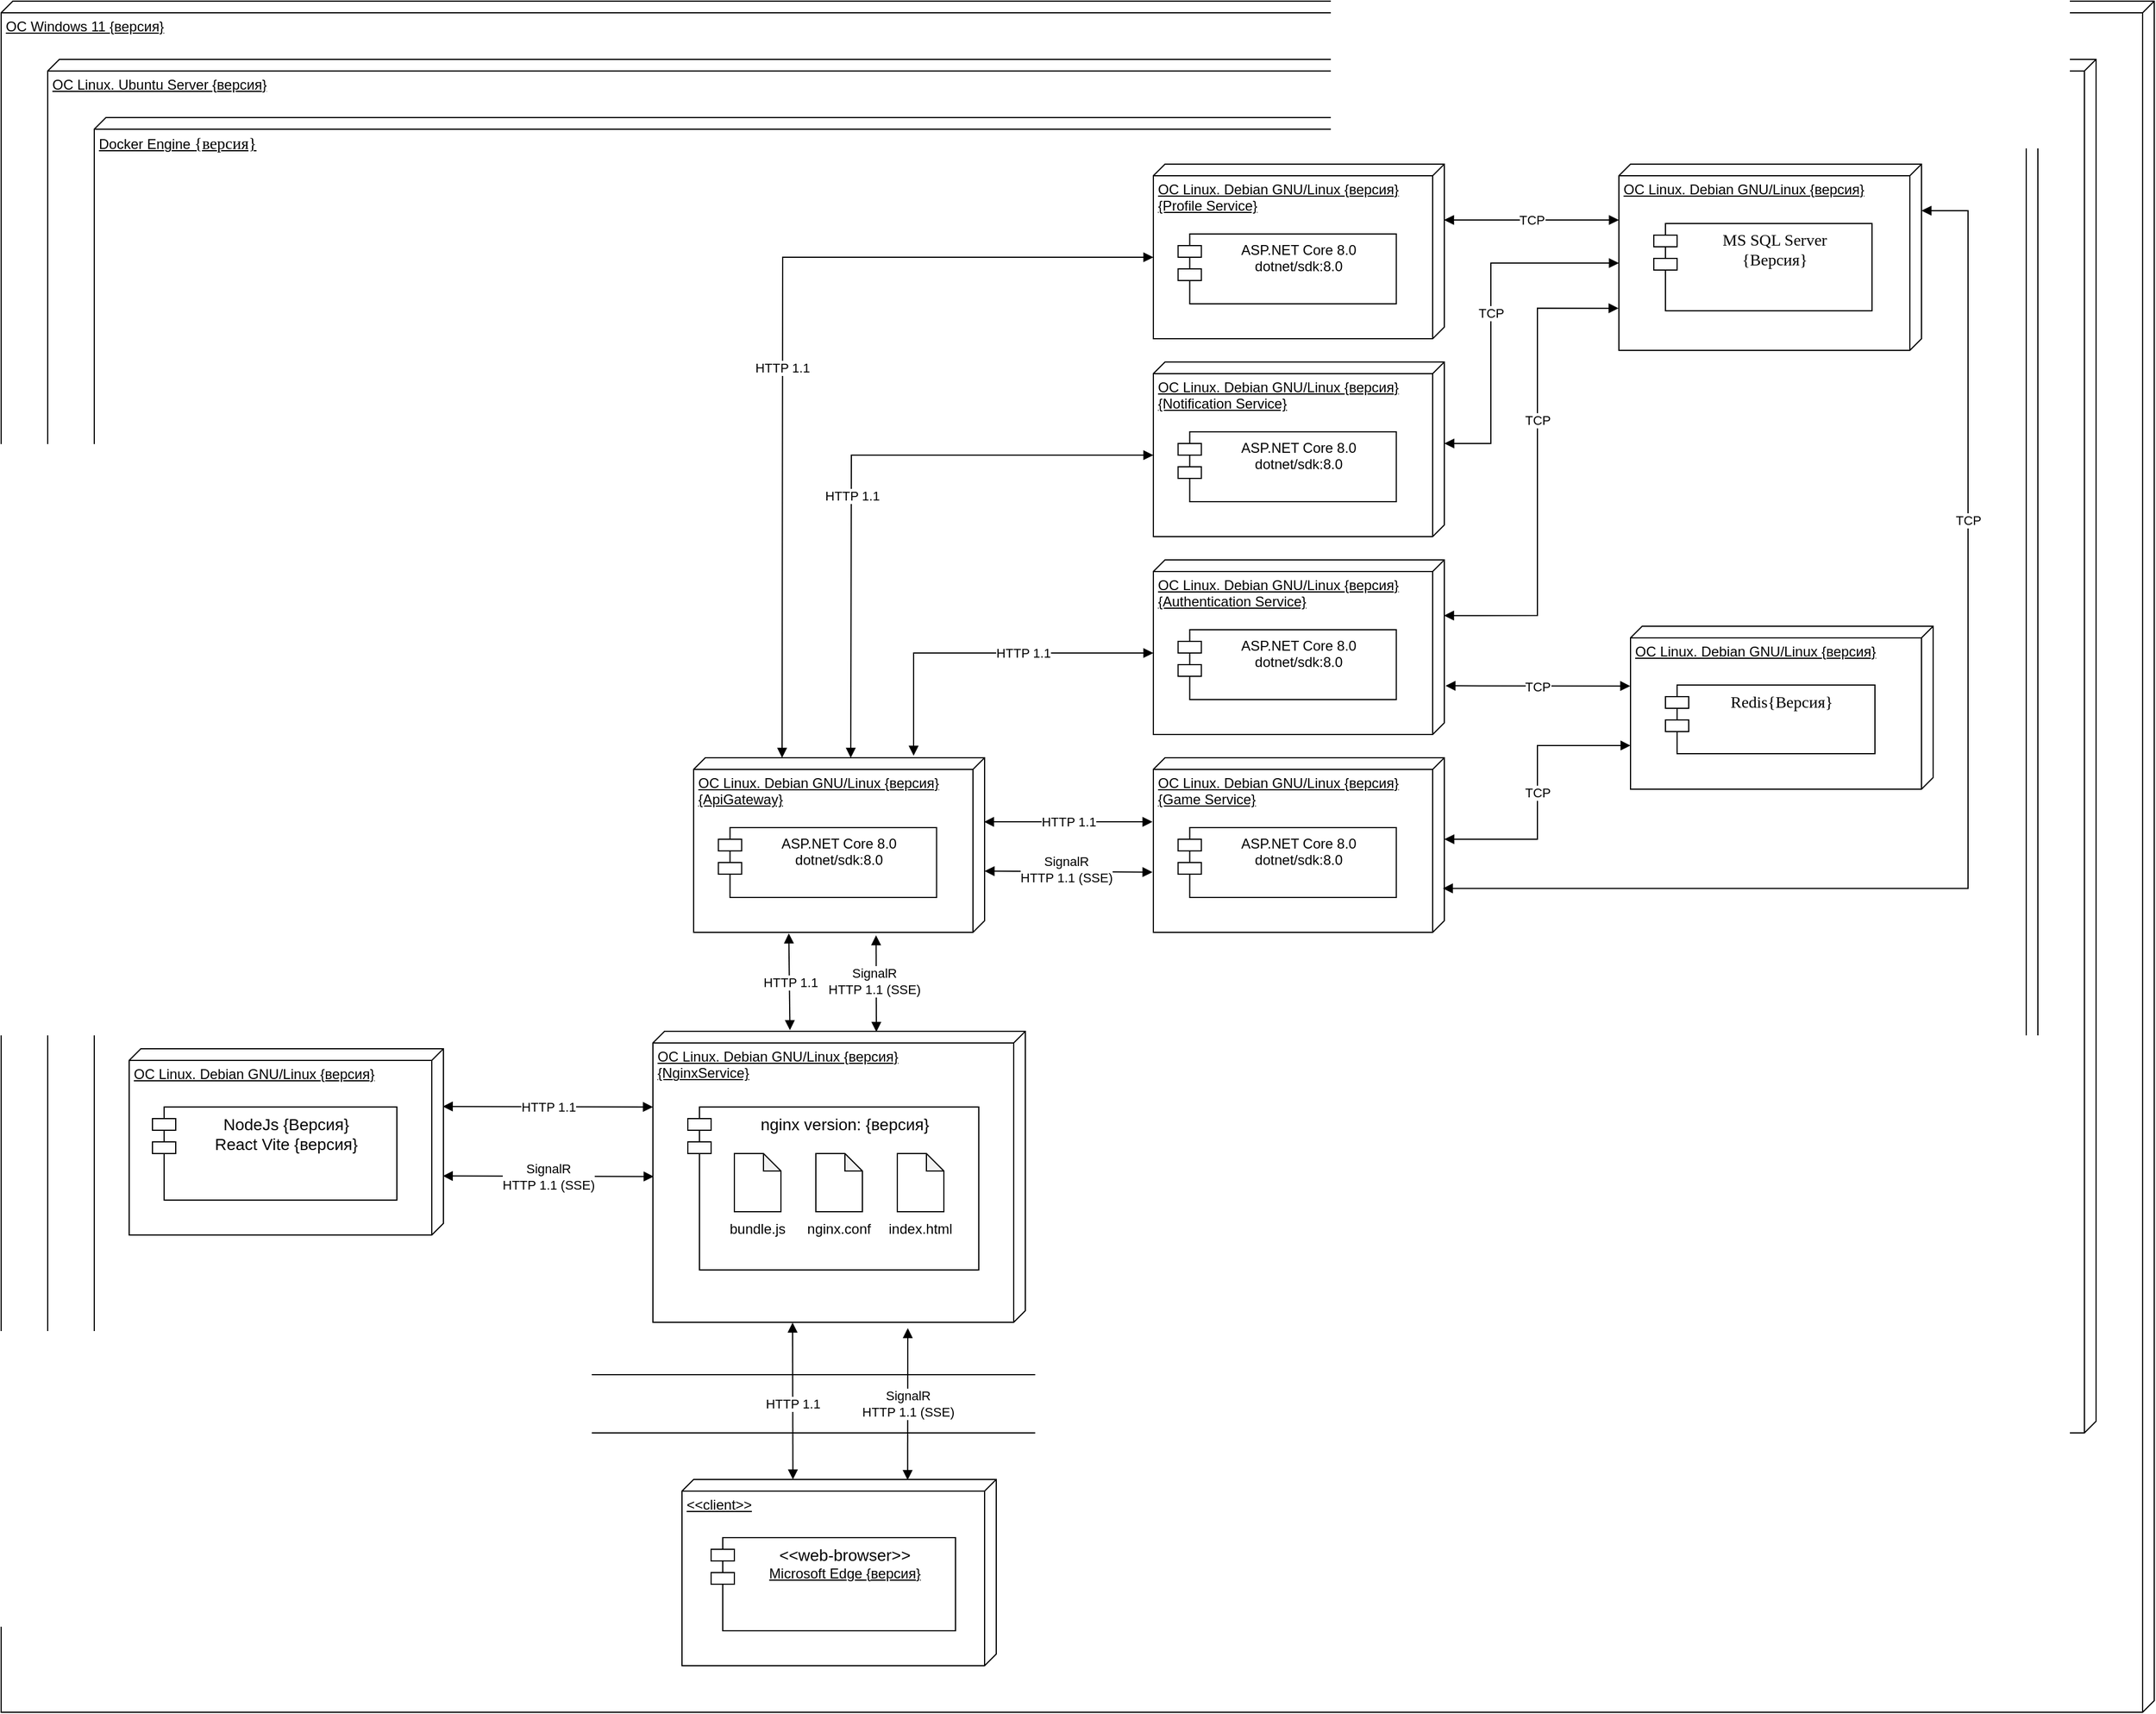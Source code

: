 <mxfile version="25.0.3" pages="2">
  <diagram name="Page-1" id="-ow4DpQ6KdscyZ0m3crN">
    <mxGraphModel dx="3110" dy="-140" grid="1" gridSize="10" guides="1" tooltips="1" connect="1" arrows="1" fold="1" page="1" pageScale="1" pageWidth="850" pageHeight="1100" math="0" shadow="0">
      <root>
        <mxCell id="0" />
        <mxCell id="1" parent="0" />
        <mxCell id="ckAOM5WRGEyRrlcUhF3o-15" value="&lt;div&gt;OC Windows 11 {версия}&lt;/div&gt;" style="verticalAlign=top;align=left;spacingTop=8;spacingLeft=2;spacingRight=12;shape=cube;size=10;direction=south;fontStyle=4;html=1;whiteSpace=wrap;" vertex="1" parent="1">
          <mxGeometry x="-1180" y="1270" width="1850" height="1470" as="geometry" />
        </mxCell>
        <mxCell id="ckAOM5WRGEyRrlcUhF3o-13" value="ОС Linux. Ubuntu Server {версия}&lt;div&gt;&lt;br&gt;&lt;/div&gt;" style="verticalAlign=top;align=left;spacingTop=8;spacingLeft=2;spacingRight=12;shape=cube;size=10;direction=south;fontStyle=4;html=1;whiteSpace=wrap;" vertex="1" parent="1">
          <mxGeometry x="-1140" y="1320" width="1760" height="1180" as="geometry" />
        </mxCell>
        <mxCell id="ckAOM5WRGEyRrlcUhF3o-14" value="&lt;div&gt;Docker Engine&amp;nbsp;&lt;span style=&quot;font-family: &amp;quot;Times New Roman&amp;quot;; font-size: 14px; text-align: center; background-color: initial;&quot;&gt;{версия}&lt;/span&gt;&lt;/div&gt;" style="verticalAlign=top;align=left;spacingTop=8;spacingLeft=2;spacingRight=12;shape=cube;size=10;direction=south;fontStyle=4;html=1;whiteSpace=wrap;" vertex="1" parent="1">
          <mxGeometry x="-1100" y="1370" width="1670" height="1080" as="geometry" />
        </mxCell>
        <mxCell id="ckAOM5WRGEyRrlcUhF3o-2" value="ОС Linux. Debian GNU/Linux {версия}&lt;div&gt;{NginxService}&lt;/div&gt;" style="verticalAlign=top;align=left;spacingTop=8;spacingLeft=2;spacingRight=12;shape=cube;size=10;direction=south;fontStyle=4;html=1;whiteSpace=wrap;" vertex="1" parent="1">
          <mxGeometry x="-620" y="2155" width="320" height="250" as="geometry" />
        </mxCell>
        <mxCell id="ckAOM5WRGEyRrlcUhF3o-3" value="&lt;div&gt;&lt;span style=&quot;font-size: 14px;&quot;&gt;&lt;font face=&quot;Helvetica&quot;&gt;nginx version: {версия}&lt;/font&gt;&lt;/span&gt;&lt;/div&gt;" style="shape=module;align=left;spacingLeft=20;align=center;verticalAlign=top;whiteSpace=wrap;html=1;" vertex="1" parent="1">
          <mxGeometry x="-590" y="2220" width="250" height="140" as="geometry" />
        </mxCell>
        <mxCell id="ckAOM5WRGEyRrlcUhF3o-12" value="" style="group" vertex="1" connectable="0" parent="1">
          <mxGeometry x="-560" y="2260" width="200" height="80" as="geometry" />
        </mxCell>
        <mxCell id="ckAOM5WRGEyRrlcUhF3o-4" value="" style="shape=note;whiteSpace=wrap;html=1;backgroundOutline=1;darkOpacity=0.05;size=15;" vertex="1" parent="ckAOM5WRGEyRrlcUhF3o-12">
          <mxGeometry x="150" width="40" height="50" as="geometry" />
        </mxCell>
        <mxCell id="ckAOM5WRGEyRrlcUhF3o-5" value="index.html" style="text;html=1;align=center;verticalAlign=middle;whiteSpace=wrap;rounded=0;" vertex="1" parent="ckAOM5WRGEyRrlcUhF3o-12">
          <mxGeometry x="140" y="50" width="60" height="30" as="geometry" />
        </mxCell>
        <mxCell id="ckAOM5WRGEyRrlcUhF3o-8" value="" style="shape=note;whiteSpace=wrap;html=1;backgroundOutline=1;darkOpacity=0.05;size=15;" vertex="1" parent="ckAOM5WRGEyRrlcUhF3o-12">
          <mxGeometry x="80" width="40" height="50" as="geometry" />
        </mxCell>
        <mxCell id="ckAOM5WRGEyRrlcUhF3o-9" value="nginx.conf" style="text;html=1;align=center;verticalAlign=middle;whiteSpace=wrap;rounded=0;" vertex="1" parent="ckAOM5WRGEyRrlcUhF3o-12">
          <mxGeometry x="70" y="50" width="60" height="30" as="geometry" />
        </mxCell>
        <mxCell id="ckAOM5WRGEyRrlcUhF3o-10" value="" style="shape=note;whiteSpace=wrap;html=1;backgroundOutline=1;darkOpacity=0.05;size=15;" vertex="1" parent="ckAOM5WRGEyRrlcUhF3o-12">
          <mxGeometry x="10" width="40" height="50" as="geometry" />
        </mxCell>
        <mxCell id="ckAOM5WRGEyRrlcUhF3o-11" value="bundle.js" style="text;html=1;align=center;verticalAlign=middle;whiteSpace=wrap;rounded=0;" vertex="1" parent="ckAOM5WRGEyRrlcUhF3o-12">
          <mxGeometry y="50" width="60" height="30" as="geometry" />
        </mxCell>
        <mxCell id="ckAOM5WRGEyRrlcUhF3o-16" value="ОС Linux. Debian GNU/Linux {версия}&lt;div&gt;&lt;br&gt;&lt;/div&gt;" style="verticalAlign=top;align=left;spacingTop=8;spacingLeft=2;spacingRight=12;shape=cube;size=10;direction=south;fontStyle=4;html=1;whiteSpace=wrap;" vertex="1" parent="1">
          <mxGeometry x="-1070" y="2170" width="270" height="160" as="geometry" />
        </mxCell>
        <mxCell id="ckAOM5WRGEyRrlcUhF3o-17" value="&lt;span style=&quot;font-size: 14px;&quot;&gt;NodeJs {Версия}&lt;/span&gt;&lt;div&gt;&lt;span style=&quot;font-size: 14px;&quot;&gt;React Vite {версия}&lt;/span&gt;&lt;/div&gt;" style="shape=module;align=left;spacingLeft=20;align=center;verticalAlign=top;whiteSpace=wrap;html=1;" vertex="1" parent="1">
          <mxGeometry x="-1050" y="2220" width="210" height="80" as="geometry" />
        </mxCell>
        <mxCell id="ckAOM5WRGEyRrlcUhF3o-20" value="" style="endArrow=block;html=1;rounded=0;exitX=0.31;exitY=0.002;exitDx=0;exitDy=0;exitPerimeter=0;startArrow=block;startFill=1;endFill=1;" edge="1" parent="1" source="ckAOM5WRGEyRrlcUhF3o-16">
          <mxGeometry relative="1" as="geometry">
            <mxPoint x="-780" y="2220" as="sourcePoint" />
            <mxPoint x="-620" y="2220" as="targetPoint" />
          </mxGeometry>
        </mxCell>
        <mxCell id="ckAOM5WRGEyRrlcUhF3o-21" value="HTTP 1.1" style="edgeLabel;resizable=0;html=1;;align=center;verticalAlign=middle;" connectable="0" vertex="1" parent="ckAOM5WRGEyRrlcUhF3o-20">
          <mxGeometry relative="1" as="geometry" />
        </mxCell>
        <mxCell id="ckAOM5WRGEyRrlcUhF3o-25" value="" style="endArrow=block;html=1;rounded=0;exitX=0.683;exitY=0.002;exitDx=0;exitDy=0;exitPerimeter=0;entryX=0.499;entryY=0.998;entryDx=0;entryDy=0;entryPerimeter=0;startArrow=block;startFill=1;endFill=1;" edge="1" parent="1" source="ckAOM5WRGEyRrlcUhF3o-16" target="ckAOM5WRGEyRrlcUhF3o-2">
          <mxGeometry relative="1" as="geometry">
            <mxPoint x="-790" y="2280" as="sourcePoint" />
            <mxPoint x="-640" y="2280" as="targetPoint" />
          </mxGeometry>
        </mxCell>
        <mxCell id="ckAOM5WRGEyRrlcUhF3o-26" value="&lt;div&gt;SignalR&lt;/div&gt;HTTP 1.1 (SSE)" style="edgeLabel;resizable=0;html=1;;align=center;verticalAlign=middle;" connectable="0" vertex="1" parent="ckAOM5WRGEyRrlcUhF3o-25">
          <mxGeometry relative="1" as="geometry" />
        </mxCell>
        <mxCell id="ckAOM5WRGEyRrlcUhF3o-27" value="&lt;div&gt;&amp;lt;&amp;lt;client&amp;gt;&amp;gt;&lt;/div&gt;" style="verticalAlign=top;align=left;spacingTop=8;spacingLeft=2;spacingRight=12;shape=cube;size=10;direction=south;fontStyle=4;html=1;whiteSpace=wrap;" vertex="1" parent="1">
          <mxGeometry x="-595" y="2540" width="270" height="160" as="geometry" />
        </mxCell>
        <mxCell id="ckAOM5WRGEyRrlcUhF3o-28" value="&lt;span style=&quot;font-size: 14px;&quot;&gt;&amp;lt;&amp;lt;web-browser&amp;gt;&amp;gt;&lt;/span&gt;&lt;div&gt;&lt;span style=&quot;text-align: left; text-decoration-line: underline;&quot;&gt;Microsoft Edge {версия}&lt;/span&gt;&lt;/div&gt;" style="shape=module;align=left;spacingLeft=20;align=center;verticalAlign=top;whiteSpace=wrap;html=1;" vertex="1" parent="1">
          <mxGeometry x="-570" y="2590" width="210" height="80" as="geometry" />
        </mxCell>
        <mxCell id="ckAOM5WRGEyRrlcUhF3o-29" value="" style="endArrow=block;html=1;rounded=0;startArrow=block;startFill=1;endFill=1;entryX=0.003;entryY=0.282;entryDx=0;entryDy=0;entryPerimeter=0;" edge="1" parent="1" target="ckAOM5WRGEyRrlcUhF3o-27">
          <mxGeometry relative="1" as="geometry">
            <mxPoint x="-401" y="2410" as="sourcePoint" />
            <mxPoint x="-470" y="2470" as="targetPoint" />
          </mxGeometry>
        </mxCell>
        <mxCell id="ckAOM5WRGEyRrlcUhF3o-30" value="&lt;div&gt;SignalR&lt;/div&gt;HTTP 1.1 (SSE)" style="edgeLabel;resizable=0;html=1;;align=center;verticalAlign=middle;" connectable="0" vertex="1" parent="ckAOM5WRGEyRrlcUhF3o-29">
          <mxGeometry relative="1" as="geometry" />
        </mxCell>
        <mxCell id="ckAOM5WRGEyRrlcUhF3o-31" value="" style="endArrow=block;html=1;rounded=0;exitX=1.001;exitY=0.625;exitDx=0;exitDy=0;exitPerimeter=0;startArrow=block;startFill=1;endFill=1;entryX=0;entryY=0.647;entryDx=0;entryDy=0;entryPerimeter=0;" edge="1" parent="1" source="ckAOM5WRGEyRrlcUhF3o-2" target="ckAOM5WRGEyRrlcUhF3o-27">
          <mxGeometry relative="1" as="geometry">
            <mxPoint x="-791" y="2230" as="sourcePoint" />
            <mxPoint x="-610" y="2230" as="targetPoint" />
          </mxGeometry>
        </mxCell>
        <mxCell id="ckAOM5WRGEyRrlcUhF3o-32" value="HTTP 1.1" style="edgeLabel;resizable=0;html=1;;align=center;verticalAlign=middle;" connectable="0" vertex="1" parent="ckAOM5WRGEyRrlcUhF3o-31">
          <mxGeometry relative="1" as="geometry">
            <mxPoint y="2" as="offset" />
          </mxGeometry>
        </mxCell>
        <mxCell id="ckAOM5WRGEyRrlcUhF3o-37" value="ОС Linux. Debian GNU/Linux {версия}&lt;div&gt;{ApiGateway}&lt;/div&gt;" style="verticalAlign=top;align=left;spacingTop=8;spacingLeft=2;spacingRight=12;shape=cube;size=10;direction=south;fontStyle=4;html=1;whiteSpace=wrap;" vertex="1" parent="1">
          <mxGeometry x="-585" y="1920" width="250" height="150" as="geometry" />
        </mxCell>
        <mxCell id="ckAOM5WRGEyRrlcUhF3o-38" value="ASP.NET Core 8.0&lt;div&gt;dotnet/sdk:8.0&lt;/div&gt;" style="shape=module;align=left;spacingLeft=20;align=center;verticalAlign=top;whiteSpace=wrap;html=1;" vertex="1" parent="1">
          <mxGeometry x="-563.75" y="1980" width="187.5" height="60" as="geometry" />
        </mxCell>
        <mxCell id="ckAOM5WRGEyRrlcUhF3o-48" value="" style="endArrow=block;html=1;rounded=0;exitX=1.006;exitY=0.673;exitDx=0;exitDy=0;exitPerimeter=0;startArrow=block;startFill=1;endFill=1;entryX=-0.004;entryY=0.632;entryDx=0;entryDy=0;entryPerimeter=0;" edge="1" parent="1" source="ckAOM5WRGEyRrlcUhF3o-37" target="ckAOM5WRGEyRrlcUhF3o-2">
          <mxGeometry relative="1" as="geometry">
            <mxPoint x="-655.5" y="2090" as="sourcePoint" />
            <mxPoint x="-474.5" y="2090" as="targetPoint" />
          </mxGeometry>
        </mxCell>
        <mxCell id="ckAOM5WRGEyRrlcUhF3o-49" value="HTTP 1.1" style="edgeLabel;resizable=0;html=1;;align=center;verticalAlign=middle;" connectable="0" vertex="1" parent="ckAOM5WRGEyRrlcUhF3o-48">
          <mxGeometry relative="1" as="geometry" />
        </mxCell>
        <mxCell id="ckAOM5WRGEyRrlcUhF3o-51" value="" style="endArrow=block;html=1;rounded=0;entryX=1.017;entryY=0.373;entryDx=0;entryDy=0;entryPerimeter=0;startArrow=block;startFill=1;endFill=1;exitX=0.002;exitY=0.4;exitDx=0;exitDy=0;exitPerimeter=0;" edge="1" parent="1" source="ckAOM5WRGEyRrlcUhF3o-2" target="ckAOM5WRGEyRrlcUhF3o-37">
          <mxGeometry relative="1" as="geometry">
            <mxPoint x="-430" y="2150" as="sourcePoint" />
            <mxPoint x="-609" y="2290" as="targetPoint" />
          </mxGeometry>
        </mxCell>
        <mxCell id="ckAOM5WRGEyRrlcUhF3o-52" value="&lt;div&gt;SignalR&lt;/div&gt;HTTP 1.1 (SSE)" style="edgeLabel;resizable=0;html=1;;align=center;verticalAlign=middle;" connectable="0" vertex="1" parent="ckAOM5WRGEyRrlcUhF3o-51">
          <mxGeometry relative="1" as="geometry">
            <mxPoint x="-2" y="-2" as="offset" />
          </mxGeometry>
        </mxCell>
        <mxCell id="ckAOM5WRGEyRrlcUhF3o-53" value="" style="group" vertex="1" connectable="0" parent="1">
          <mxGeometry x="220" y="1807" width="260" height="140" as="geometry" />
        </mxCell>
        <mxCell id="ckAOM5WRGEyRrlcUhF3o-35" value="ОС Linux. Debian GNU/Linux {версия}" style="verticalAlign=top;align=left;spacingTop=8;spacingLeft=2;spacingRight=12;shape=cube;size=10;direction=south;fontStyle=4;html=1;whiteSpace=wrap;" vertex="1" parent="ckAOM5WRGEyRrlcUhF3o-53">
          <mxGeometry width="260" height="140" as="geometry" />
        </mxCell>
        <mxCell id="ckAOM5WRGEyRrlcUhF3o-36" value="&lt;font face=&quot;Times New Roman&quot;&gt;&lt;span style=&quot;font-size: 14px;&quot;&gt;Redis&lt;/span&gt;&lt;/font&gt;&lt;span style=&quot;font-size: 14px; font-family: &amp;quot;Times New Roman&amp;quot;; background-color: initial;&quot;&gt;{Версия}&lt;/span&gt;" style="shape=module;align=left;spacingLeft=20;align=center;verticalAlign=top;whiteSpace=wrap;html=1;" vertex="1" parent="ckAOM5WRGEyRrlcUhF3o-53">
          <mxGeometry x="30" y="50.5" width="180" height="59" as="geometry" />
        </mxCell>
        <mxCell id="ckAOM5WRGEyRrlcUhF3o-54" value="" style="group" vertex="1" connectable="0" parent="1">
          <mxGeometry x="210" y="1410" width="260" height="160" as="geometry" />
        </mxCell>
        <mxCell id="ckAOM5WRGEyRrlcUhF3o-33" value="ОС Linux. Debian GNU/Linux {версия}" style="verticalAlign=top;align=left;spacingTop=8;spacingLeft=2;spacingRight=12;shape=cube;size=10;direction=south;fontStyle=4;html=1;whiteSpace=wrap;" vertex="1" parent="ckAOM5WRGEyRrlcUhF3o-54">
          <mxGeometry width="260" height="160" as="geometry" />
        </mxCell>
        <mxCell id="ckAOM5WRGEyRrlcUhF3o-34" value="&lt;span style=&quot;font-family: &amp;quot;Times New Roman&amp;quot;; font-size: 14px;&quot;&gt;MS SQL Server&lt;/span&gt;&lt;div&gt;&lt;font face=&quot;Times New Roman&quot;&gt;&lt;span style=&quot;font-size: 14px;&quot;&gt;{Версия}&lt;/span&gt;&lt;/font&gt;&lt;br&gt;&lt;/div&gt;" style="shape=module;align=left;spacingLeft=20;align=center;verticalAlign=top;whiteSpace=wrap;html=1;" vertex="1" parent="ckAOM5WRGEyRrlcUhF3o-54">
          <mxGeometry x="30" y="51" width="187.5" height="75" as="geometry" />
        </mxCell>
        <mxCell id="ckAOM5WRGEyRrlcUhF3o-55" value="" style="group" vertex="1" connectable="0" parent="1">
          <mxGeometry x="-190" y="1750" width="250" height="150" as="geometry" />
        </mxCell>
        <mxCell id="ckAOM5WRGEyRrlcUhF3o-44" value="ОС Linux. Debian GNU/Linux {версия}&lt;div&gt;{Authentication Service}&lt;/div&gt;" style="verticalAlign=top;align=left;spacingTop=8;spacingLeft=2;spacingRight=12;shape=cube;size=10;direction=south;fontStyle=4;html=1;whiteSpace=wrap;" vertex="1" parent="ckAOM5WRGEyRrlcUhF3o-55">
          <mxGeometry width="250" height="150" as="geometry" />
        </mxCell>
        <mxCell id="ckAOM5WRGEyRrlcUhF3o-45" value="ASP.NET Core 8.0&lt;div&gt;dotnet/sdk:8.0&lt;/div&gt;" style="shape=module;align=left;spacingLeft=20;align=center;verticalAlign=top;whiteSpace=wrap;html=1;" vertex="1" parent="ckAOM5WRGEyRrlcUhF3o-55">
          <mxGeometry x="21.25" y="60" width="187.5" height="60" as="geometry" />
        </mxCell>
        <mxCell id="ckAOM5WRGEyRrlcUhF3o-56" value="" style="group" vertex="1" connectable="0" parent="1">
          <mxGeometry x="-190" y="1920" width="250" height="150" as="geometry" />
        </mxCell>
        <mxCell id="ckAOM5WRGEyRrlcUhF3o-39" value="ОС Linux. Debian GNU/Linux {версия}&lt;div&gt;{Game Service}&lt;/div&gt;" style="verticalAlign=top;align=left;spacingTop=8;spacingLeft=2;spacingRight=12;shape=cube;size=10;direction=south;fontStyle=4;html=1;whiteSpace=wrap;" vertex="1" parent="ckAOM5WRGEyRrlcUhF3o-56">
          <mxGeometry width="250" height="150" as="geometry" />
        </mxCell>
        <mxCell id="ckAOM5WRGEyRrlcUhF3o-40" value="ASP.NET Core 8.0&lt;div&gt;dotnet/sdk:8.0&lt;/div&gt;" style="shape=module;align=left;spacingLeft=20;align=center;verticalAlign=top;whiteSpace=wrap;html=1;" vertex="1" parent="ckAOM5WRGEyRrlcUhF3o-56">
          <mxGeometry x="21.25" y="60" width="187.5" height="60" as="geometry" />
        </mxCell>
        <mxCell id="ckAOM5WRGEyRrlcUhF3o-62" value="" style="group" vertex="1" connectable="0" parent="1">
          <mxGeometry x="-190" y="1410" width="250" height="150" as="geometry" />
        </mxCell>
        <mxCell id="ckAOM5WRGEyRrlcUhF3o-42" value="ОС Linux. Debian GNU/Linux {версия}&lt;div&gt;{Profile Service}&lt;/div&gt;" style="verticalAlign=top;align=left;spacingTop=8;spacingLeft=2;spacingRight=12;shape=cube;size=10;direction=south;fontStyle=4;html=1;whiteSpace=wrap;" vertex="1" parent="ckAOM5WRGEyRrlcUhF3o-62">
          <mxGeometry width="250" height="150" as="geometry" />
        </mxCell>
        <mxCell id="ckAOM5WRGEyRrlcUhF3o-43" value="ASP.NET Core 8.0&lt;div&gt;dotnet/sdk:8.0&lt;/div&gt;" style="shape=module;align=left;spacingLeft=20;align=center;verticalAlign=top;whiteSpace=wrap;html=1;" vertex="1" parent="ckAOM5WRGEyRrlcUhF3o-62">
          <mxGeometry x="21.25" y="60" width="187.5" height="60" as="geometry" />
        </mxCell>
        <mxCell id="ckAOM5WRGEyRrlcUhF3o-63" value="" style="group" vertex="1" connectable="0" parent="1">
          <mxGeometry x="-190" y="1580" width="250" height="150" as="geometry" />
        </mxCell>
        <mxCell id="ckAOM5WRGEyRrlcUhF3o-46" value="ОС Linux. Debian GNU/Linux {версия}&lt;div&gt;{Notification Service}&lt;/div&gt;" style="verticalAlign=top;align=left;spacingTop=8;spacingLeft=2;spacingRight=12;shape=cube;size=10;direction=south;fontStyle=4;html=1;whiteSpace=wrap;" vertex="1" parent="ckAOM5WRGEyRrlcUhF3o-63">
          <mxGeometry width="250" height="150" as="geometry" />
        </mxCell>
        <mxCell id="ckAOM5WRGEyRrlcUhF3o-47" value="ASP.NET Core 8.0&lt;div&gt;dotnet/sdk:8.0&lt;/div&gt;" style="shape=module;align=left;spacingLeft=20;align=center;verticalAlign=top;whiteSpace=wrap;html=1;" vertex="1" parent="ckAOM5WRGEyRrlcUhF3o-63">
          <mxGeometry x="21.25" y="60" width="187.5" height="60" as="geometry" />
        </mxCell>
        <mxCell id="ckAOM5WRGEyRrlcUhF3o-73" value="" style="endArrow=block;html=1;rounded=0;startArrow=block;startFill=1;endFill=1;entryX=-0.004;entryY=0.632;entryDx=0;entryDy=0;entryPerimeter=0;exitX=0;exitY=0;exitDx=80;exitDy=250.0;exitPerimeter=0;elbow=vertical;edgeStyle=orthogonalEdgeStyle;" edge="1" parent="1" source="ckAOM5WRGEyRrlcUhF3o-42">
          <mxGeometry relative="1" as="geometry">
            <mxPoint x="-510" y="1837" as="sourcePoint" />
            <mxPoint x="-509" y="1920" as="targetPoint" />
          </mxGeometry>
        </mxCell>
        <mxCell id="ckAOM5WRGEyRrlcUhF3o-74" value="HTTP 1.1" style="edgeLabel;resizable=0;html=1;;align=center;verticalAlign=middle;" connectable="0" vertex="1" parent="ckAOM5WRGEyRrlcUhF3o-73">
          <mxGeometry relative="1" as="geometry">
            <mxPoint x="-1" y="39" as="offset" />
          </mxGeometry>
        </mxCell>
        <mxCell id="ckAOM5WRGEyRrlcUhF3o-75" value="" style="endArrow=block;html=1;rounded=0;startArrow=block;startFill=1;endFill=1;entryX=-0.004;entryY=0.264;entryDx=0;entryDy=0;entryPerimeter=0;exitX=0;exitY=0;exitDx=80;exitDy=250;exitPerimeter=0;elbow=vertical;edgeStyle=orthogonalEdgeStyle;" edge="1" parent="1" source="ckAOM5WRGEyRrlcUhF3o-46">
          <mxGeometry relative="1" as="geometry">
            <mxPoint x="-129" y="1750.6" as="sourcePoint" />
            <mxPoint x="-450" y="1920" as="targetPoint" />
          </mxGeometry>
        </mxCell>
        <mxCell id="ckAOM5WRGEyRrlcUhF3o-76" value="HTTP 1.1" style="edgeLabel;resizable=0;html=1;;align=center;verticalAlign=middle;" connectable="0" vertex="1" parent="ckAOM5WRGEyRrlcUhF3o-75">
          <mxGeometry relative="1" as="geometry">
            <mxPoint y="34" as="offset" />
          </mxGeometry>
        </mxCell>
        <mxCell id="ckAOM5WRGEyRrlcUhF3o-77" value="" style="endArrow=block;html=1;rounded=0;startArrow=block;startFill=1;endFill=1;exitX=0;exitY=0;exitDx=80;exitDy=250;exitPerimeter=0;elbow=vertical;edgeStyle=orthogonalEdgeStyle;entryX=-0.012;entryY=0.244;entryDx=0;entryDy=0;entryPerimeter=0;" edge="1" parent="1" source="ckAOM5WRGEyRrlcUhF3o-44" target="ckAOM5WRGEyRrlcUhF3o-37">
          <mxGeometry relative="1" as="geometry">
            <mxPoint x="-391" y="1803" as="sourcePoint" />
            <mxPoint x="-391" y="1929" as="targetPoint" />
            <Array as="points">
              <mxPoint x="-396" y="1830" />
            </Array>
          </mxGeometry>
        </mxCell>
        <mxCell id="ckAOM5WRGEyRrlcUhF3o-78" value="HTTP 1.1" style="edgeLabel;resizable=0;html=1;;align=center;verticalAlign=middle;" connectable="0" vertex="1" parent="ckAOM5WRGEyRrlcUhF3o-77">
          <mxGeometry relative="1" as="geometry">
            <mxPoint x="35" as="offset" />
          </mxGeometry>
        </mxCell>
        <mxCell id="ckAOM5WRGEyRrlcUhF3o-81" value="" style="endArrow=block;html=1;rounded=0;exitX=0.3;exitY=1;exitDx=0;exitDy=0;exitPerimeter=0;startArrow=block;startFill=1;endFill=1;entryX=0.32;entryY=0.001;entryDx=0;entryDy=0;entryPerimeter=0;" edge="1" parent="1" source="ckAOM5WRGEyRrlcUhF3o-33" target="ckAOM5WRGEyRrlcUhF3o-42">
          <mxGeometry relative="1" as="geometry">
            <mxPoint x="490" y="1635" as="sourcePoint" />
            <mxPoint x="31" y="1460" as="targetPoint" />
          </mxGeometry>
        </mxCell>
        <mxCell id="ckAOM5WRGEyRrlcUhF3o-82" value="TCP" style="edgeLabel;resizable=0;html=1;;align=center;verticalAlign=middle;" connectable="0" vertex="1" parent="ckAOM5WRGEyRrlcUhF3o-81">
          <mxGeometry relative="1" as="geometry" />
        </mxCell>
        <mxCell id="ckAOM5WRGEyRrlcUhF3o-84" value="" style="endArrow=block;html=1;rounded=0;entryX=0.655;entryY=1.003;entryDx=0;entryDy=0;entryPerimeter=0;startArrow=block;startFill=1;endFill=1;exitX=0.649;exitY=0;exitDx=0;exitDy=0;exitPerimeter=0;" edge="1" parent="1" source="ckAOM5WRGEyRrlcUhF3o-37" target="ckAOM5WRGEyRrlcUhF3o-39">
          <mxGeometry relative="1" as="geometry">
            <mxPoint x="-334" y="2009" as="sourcePoint" />
            <mxPoint x="-418" y="2083" as="targetPoint" />
          </mxGeometry>
        </mxCell>
        <mxCell id="ckAOM5WRGEyRrlcUhF3o-85" value="&lt;div&gt;SignalR&lt;/div&gt;HTTP 1.1 (SSE)" style="edgeLabel;resizable=0;html=1;;align=center;verticalAlign=middle;" connectable="0" vertex="1" parent="ckAOM5WRGEyRrlcUhF3o-84">
          <mxGeometry relative="1" as="geometry">
            <mxPoint x="-2" y="-2" as="offset" />
          </mxGeometry>
        </mxCell>
        <mxCell id="ckAOM5WRGEyRrlcUhF3o-86" value="" style="endArrow=block;html=1;rounded=0;startArrow=block;startFill=1;endFill=1;exitX=0.367;exitY=1.003;exitDx=0;exitDy=0;exitPerimeter=0;elbow=vertical;entryX=0.367;entryY=0.002;entryDx=0;entryDy=0;entryPerimeter=0;" edge="1" parent="1" source="ckAOM5WRGEyRrlcUhF3o-39" target="ckAOM5WRGEyRrlcUhF3o-37">
          <mxGeometry relative="1" as="geometry">
            <mxPoint x="180" y="2179" as="sourcePoint" />
            <mxPoint x="-330" y="1975" as="targetPoint" />
          </mxGeometry>
        </mxCell>
        <mxCell id="ckAOM5WRGEyRrlcUhF3o-87" value="HTTP 1.1" style="edgeLabel;resizable=0;html=1;;align=center;verticalAlign=middle;" connectable="0" vertex="1" parent="ckAOM5WRGEyRrlcUhF3o-86">
          <mxGeometry relative="1" as="geometry" />
        </mxCell>
        <mxCell id="ckAOM5WRGEyRrlcUhF3o-93" value="" style="endArrow=block;html=1;rounded=0;exitX=0.367;exitY=1.001;exitDx=0;exitDy=0;exitPerimeter=0;startArrow=block;startFill=1;endFill=1;entryX=0.721;entryY=-0.004;entryDx=0;entryDy=0;entryPerimeter=0;" edge="1" parent="1" source="ckAOM5WRGEyRrlcUhF3o-35" target="ckAOM5WRGEyRrlcUhF3o-44">
          <mxGeometry relative="1" as="geometry">
            <mxPoint x="289" y="1505" as="sourcePoint" />
            <mxPoint x="40" y="1575" as="targetPoint" />
          </mxGeometry>
        </mxCell>
        <mxCell id="ckAOM5WRGEyRrlcUhF3o-94" value="TCP" style="edgeLabel;resizable=0;html=1;;align=center;verticalAlign=middle;" connectable="0" vertex="1" parent="ckAOM5WRGEyRrlcUhF3o-93">
          <mxGeometry relative="1" as="geometry" />
        </mxCell>
        <mxCell id="ckAOM5WRGEyRrlcUhF3o-95" value="" style="endArrow=block;html=1;rounded=0;exitX=0.732;exitY=1;exitDx=0;exitDy=0;exitPerimeter=0;startArrow=block;startFill=1;endFill=1;entryX=0;entryY=0;entryDx=70;entryDy=0;entryPerimeter=0;edgeStyle=orthogonalEdgeStyle;" edge="1" parent="1" source="ckAOM5WRGEyRrlcUhF3o-35" target="ckAOM5WRGEyRrlcUhF3o-39">
          <mxGeometry relative="1" as="geometry">
            <mxPoint x="202" y="1863" as="sourcePoint" />
            <mxPoint x="30" y="1770" as="targetPoint" />
          </mxGeometry>
        </mxCell>
        <mxCell id="ckAOM5WRGEyRrlcUhF3o-96" value="TCP" style="edgeLabel;resizable=0;html=1;;align=center;verticalAlign=middle;" connectable="0" vertex="1" parent="ckAOM5WRGEyRrlcUhF3o-95">
          <mxGeometry relative="1" as="geometry" />
        </mxCell>
        <mxCell id="ckAOM5WRGEyRrlcUhF3o-98" value="" style="endArrow=block;html=1;rounded=0;startArrow=block;startFill=1;endFill=1;entryX=0.748;entryY=0.005;entryDx=0;entryDy=0;entryPerimeter=0;edgeStyle=orthogonalEdgeStyle;" edge="1" parent="1" source="ckAOM5WRGEyRrlcUhF3o-33" target="ckAOM5WRGEyRrlcUhF3o-39">
          <mxGeometry relative="1" as="geometry">
            <mxPoint x="130" y="1912" as="sourcePoint" />
            <mxPoint x="40" y="2000" as="targetPoint" />
            <Array as="points">
              <mxPoint x="510" y="1450" />
              <mxPoint x="510" y="2032" />
            </Array>
          </mxGeometry>
        </mxCell>
        <mxCell id="ckAOM5WRGEyRrlcUhF3o-99" value="TCP" style="edgeLabel;resizable=0;html=1;;align=center;verticalAlign=middle;" connectable="0" vertex="1" parent="ckAOM5WRGEyRrlcUhF3o-98">
          <mxGeometry relative="1" as="geometry">
            <mxPoint y="-231" as="offset" />
          </mxGeometry>
        </mxCell>
        <mxCell id="ckAOM5WRGEyRrlcUhF3o-105" value="" style="endArrow=block;html=1;rounded=0;exitX=0;exitY=0;exitDx=85;exitDy=260;exitPerimeter=0;startArrow=block;startFill=1;endFill=1;entryX=0;entryY=0;entryDx=70;entryDy=0;entryPerimeter=0;edgeStyle=orthogonalEdgeStyle;" edge="1" parent="1" source="ckAOM5WRGEyRrlcUhF3o-33" target="ckAOM5WRGEyRrlcUhF3o-46">
          <mxGeometry relative="1" as="geometry">
            <mxPoint x="190" y="1461" as="sourcePoint" />
            <mxPoint x="41" y="1461" as="targetPoint" />
            <Array as="points">
              <mxPoint x="100" y="1495" />
              <mxPoint x="100" y="1650" />
            </Array>
          </mxGeometry>
        </mxCell>
        <mxCell id="ckAOM5WRGEyRrlcUhF3o-106" value="TCP" style="edgeLabel;resizable=0;html=1;;align=center;verticalAlign=middle;" connectable="0" vertex="1" parent="ckAOM5WRGEyRrlcUhF3o-105">
          <mxGeometry relative="1" as="geometry" />
        </mxCell>
        <mxCell id="ckAOM5WRGEyRrlcUhF3o-107" value="" style="endArrow=block;html=1;rounded=0;exitX=0.774;exitY=1.001;exitDx=0;exitDy=0;exitPerimeter=0;startArrow=block;startFill=1;endFill=1;entryX=0.319;entryY=0.001;entryDx=0;entryDy=0;entryPerimeter=0;edgeStyle=orthogonalEdgeStyle;" edge="1" parent="1" source="ckAOM5WRGEyRrlcUhF3o-33" target="ckAOM5WRGEyRrlcUhF3o-44">
          <mxGeometry relative="1" as="geometry">
            <mxPoint x="190" y="1505" as="sourcePoint" />
            <mxPoint x="40" y="1660" as="targetPoint" />
            <Array as="points">
              <mxPoint x="140" y="1534" />
              <mxPoint x="140" y="1798" />
            </Array>
          </mxGeometry>
        </mxCell>
        <mxCell id="ckAOM5WRGEyRrlcUhF3o-108" value="TCP" style="edgeLabel;resizable=0;html=1;;align=center;verticalAlign=middle;" connectable="0" vertex="1" parent="ckAOM5WRGEyRrlcUhF3o-107">
          <mxGeometry relative="1" as="geometry">
            <mxPoint y="-41" as="offset" />
          </mxGeometry>
        </mxCell>
      </root>
    </mxGraphModel>
  </diagram>
  <diagram id="r73of5-hD1IQOn7HPmvm" name="Страница — 2">
    <mxGraphModel dx="987" dy="672" grid="1" gridSize="10" guides="1" tooltips="1" connect="1" arrows="1" fold="1" page="1" pageScale="1" pageWidth="827" pageHeight="1169" math="0" shadow="0">
      <root>
        <mxCell id="0" />
        <mxCell id="1" parent="0" />
      </root>
    </mxGraphModel>
  </diagram>
</mxfile>
